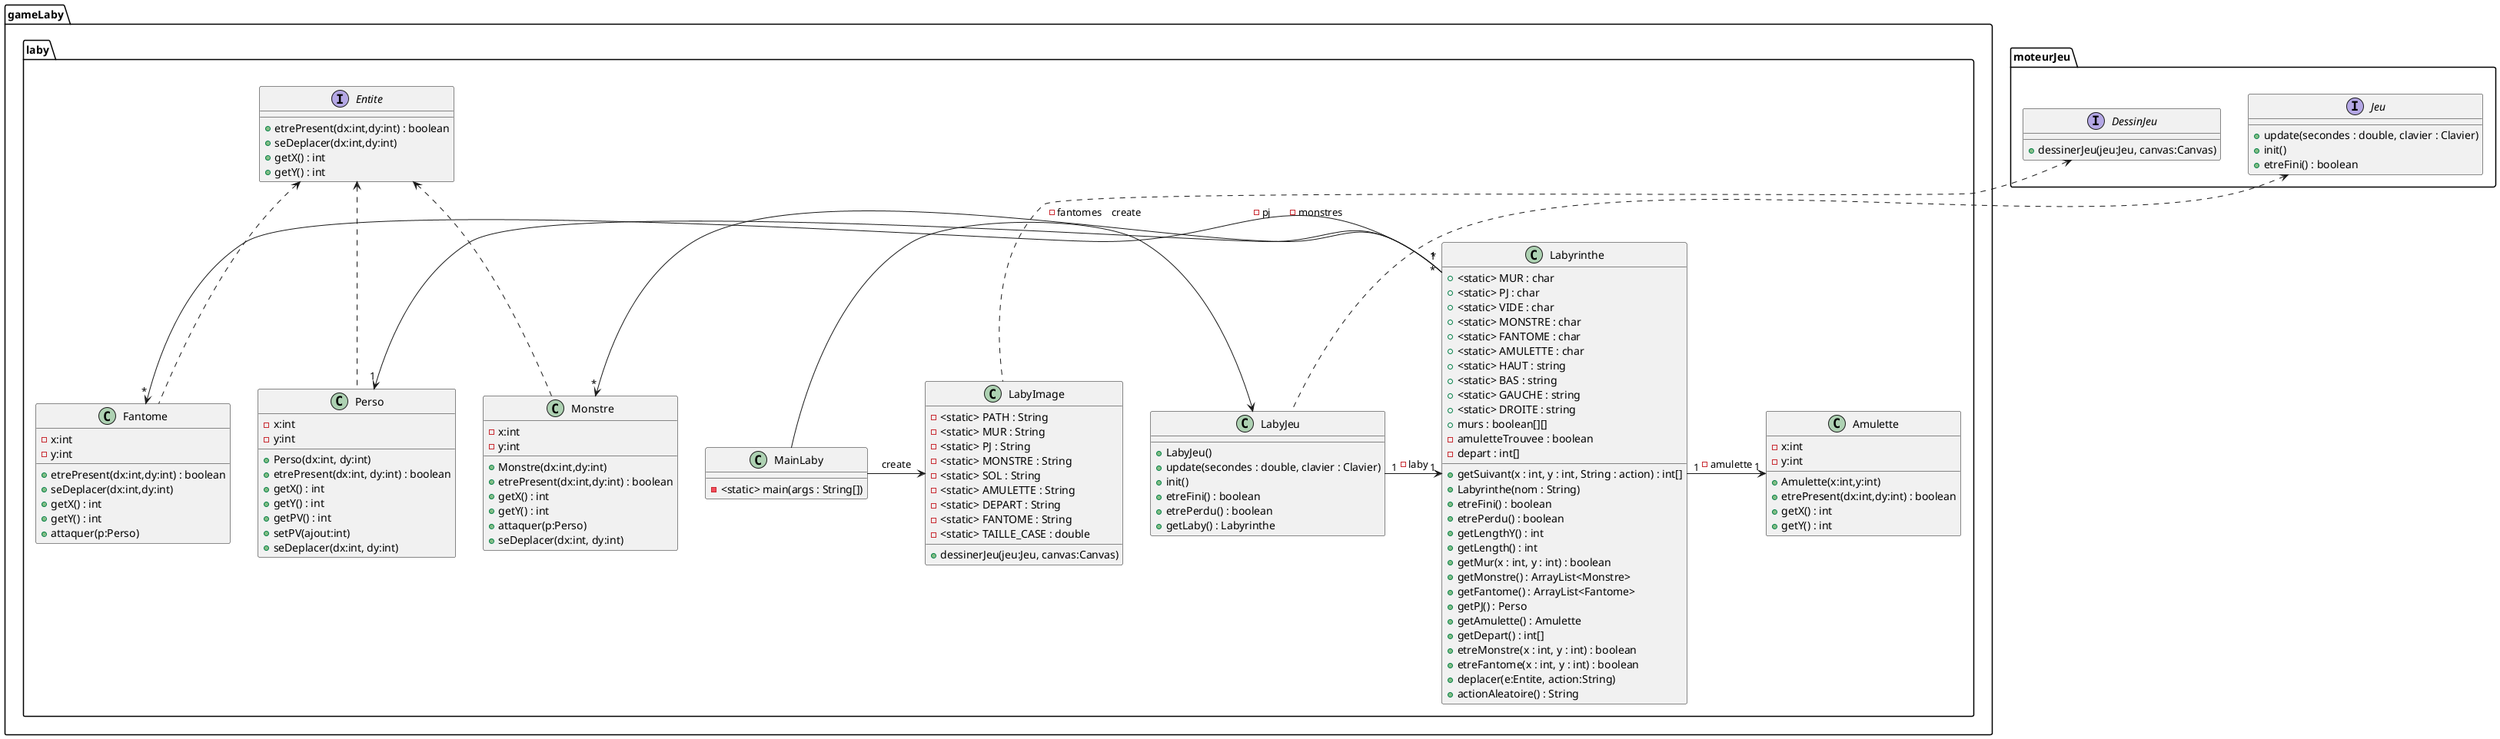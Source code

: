@startuml
'https://plantuml.com/sequence-diagram

package moteurJeu {
interface DessinJeu{
+ dessinerJeu(jeu:Jeu, canvas:Canvas)
}

interface Jeu{
+update(secondes : double, clavier : Clavier)
+init()
+etreFini() : boolean
}
}

package gameLaby.laby {
top to bottom direction
class Monstre{
- x:int
- y:int
+ Monstre(dx:int,dy:int)
+ etrePresent(dx:int,dy:int) : boolean
+ getX() : int
+ getY() : int
+ attaquer(p:Perso)
+ seDeplacer(dx:int, dy:int)
}
Entite <.. Monstre

class Perso{
- x:int
- y:int
+ Perso(dx:int, dy:int)
+ etrePresent(dx:int, dy:int) : boolean
+ getX() : int
+ getY() : int
+ getPV() : int
+ setPV(ajout:int)
+ seDeplacer(dx:int, dy:int)
}
Entite <.. Perso

class Fantome{
- x:int
- y:int
+ etrePresent(dx:int,dy:int) : boolean
+ seDeplacer(dx:int,dy:int)
+ getX() : int
+ getY() : int
+ attaquer(p:Perso)
}
Entite <.. Fantome

class Labyrinthe{
+ <static> MUR : char
+ <static> PJ : char
+ <static> VIDE : char
+ <static> MONSTRE : char
+ <static> FANTOME : char
+ <static> AMULETTE : char
+ <static> HAUT : string
+ <static> BAS : string
+ <static> GAUCHE : string
+ <static> DROITE : string
+ murs : boolean[][]
- amuletteTrouvee : boolean
- depart : int[]
+ getSuivant(x : int, y : int, String : action) : int[]
+ Labyrinthe(nom : String)
+ etreFini() : boolean
+ etrePerdu() : boolean
+ getLengthY() : int
+ getLength() : int
+ getMur(x : int, y : int) : boolean
+ getMonstre() : ArrayList<Monstre>
+ getFantome() : ArrayList<Fantome>
+ getPJ() : Perso
+ getAmulette() : Amulette
+ getDepart() : int[]
+ etreMonstre(x : int, y : int) : boolean
+ etreFantome(x : int, y : int) : boolean
+ deplacer(e:Entite, action:String)
+ actionAleatoire() : String
}
Labyrinthe "1" -> "1" Perso : -pj
Labyrinthe "*" -> "*" Monstre : -monstres
Labyrinthe "*" -> "*" Fantome : -fantomes
Labyrinthe "1" -> "1" Amulette : -amulette

class LabyImage{
- <static> PATH : String
- <static> MUR : String
- <static> PJ : String
- <static> MONSTRE : String
- <static> SOL : String
- <static> AMULETTE : String
- <static> DEPART : String
- <static> FANTOME : String
- <static> TAILLE_CASE : double
+ dessinerJeu(jeu:Jeu, canvas:Canvas)
}
DessinJeu <.. LabyImage

class LabyJeu{
+LabyJeu()
+update(secondes : double, clavier : Clavier)
+init()
+etreFini() : boolean
+etrePerdu() : boolean
+getLaby() : Labyrinthe
}
Jeu <.. LabyJeu
LabyJeu "1" -> "1" Labyrinthe: -laby

class MainLaby{
- <static> main(args : String[])
}
MainLaby -> LabyImage : create
MainLaby -> LabyJeu : create

class Amulette{
- x:int
- y:int
+Amulette(x:int,y:int)
+etrePresent(dx:int,dy:int) : boolean
+getX() : int
+getY() : int
}



interface Entite{
+etrePresent(dx:int,dy:int) : boolean
+seDeplacer(dx:int,dy:int)
+getX() : int
+getY() : int
}
}
@enduml